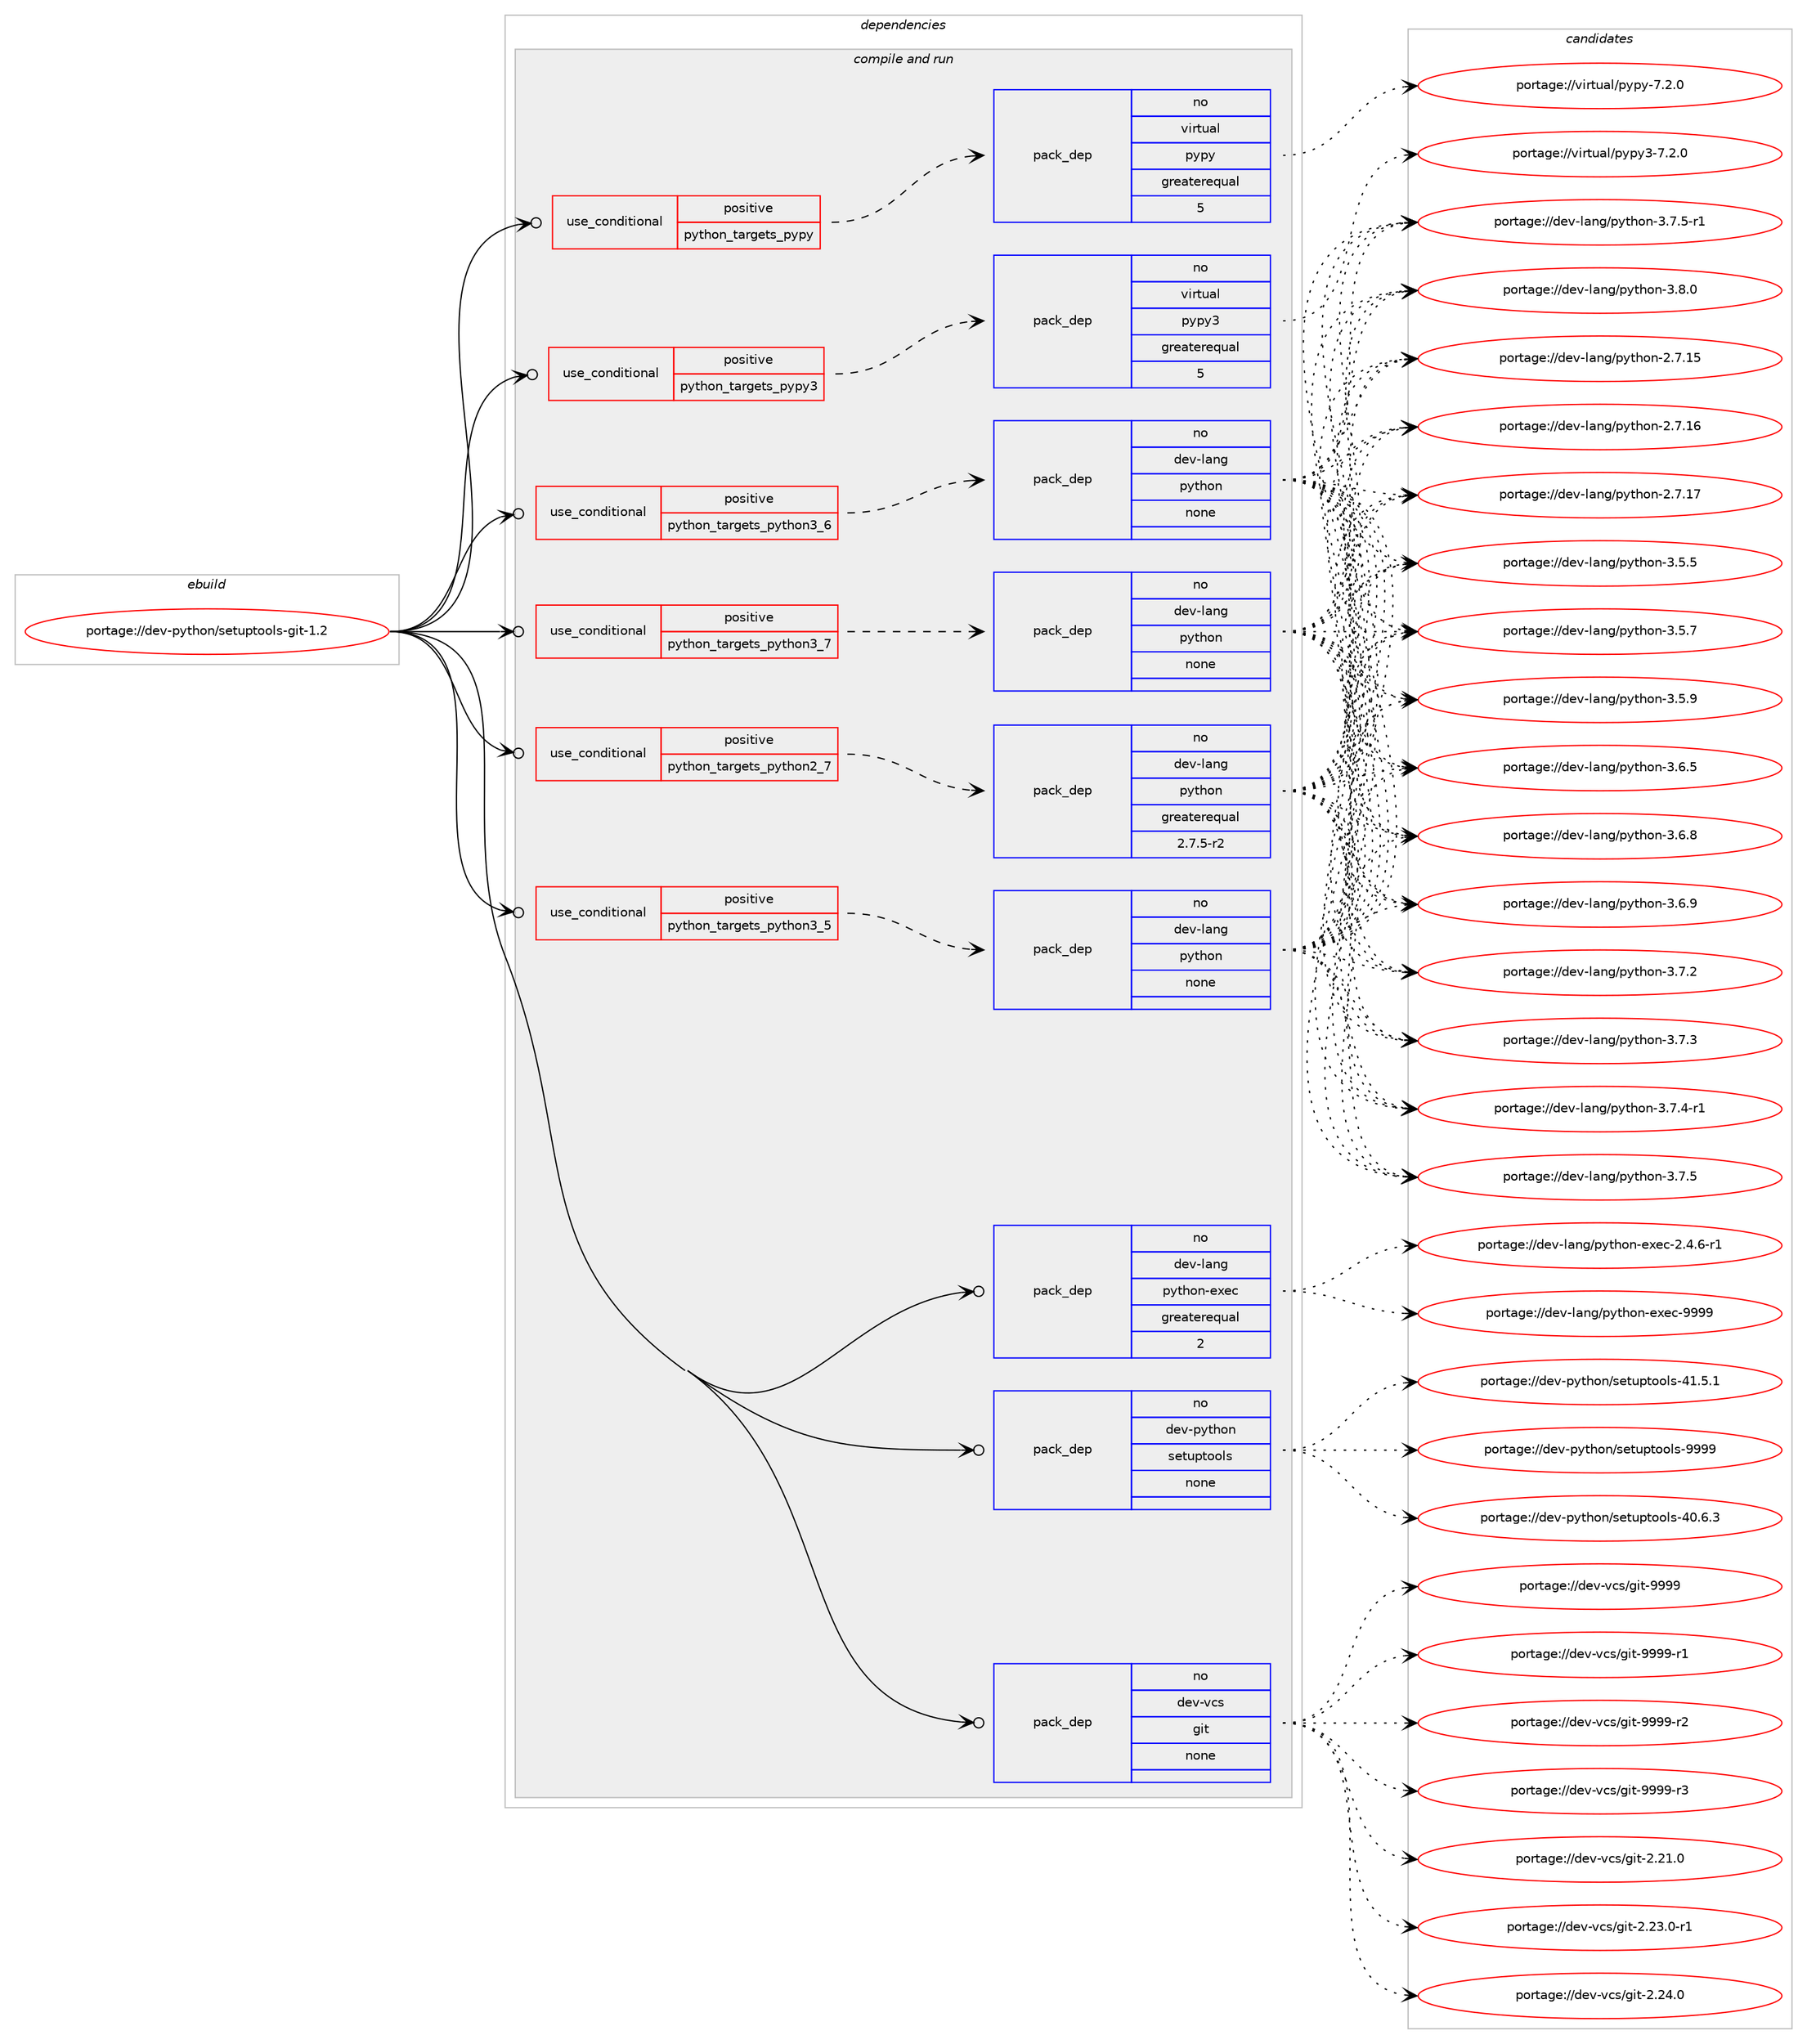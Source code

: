 digraph prolog {

# *************
# Graph options
# *************

newrank=true;
concentrate=true;
compound=true;
graph [rankdir=LR,fontname=Helvetica,fontsize=10,ranksep=1.5];#, ranksep=2.5, nodesep=0.2];
edge  [arrowhead=vee];
node  [fontname=Helvetica,fontsize=10];

# **********
# The ebuild
# **********

subgraph cluster_leftcol {
color=gray;
rank=same;
label=<<i>ebuild</i>>;
id [label="portage://dev-python/setuptools-git-1.2", color=red, width=4, href="../dev-python/setuptools-git-1.2.svg"];
}

# ****************
# The dependencies
# ****************

subgraph cluster_midcol {
color=gray;
label=<<i>dependencies</i>>;
subgraph cluster_compile {
fillcolor="#eeeeee";
style=filled;
label=<<i>compile</i>>;
}
subgraph cluster_compileandrun {
fillcolor="#eeeeee";
style=filled;
label=<<i>compile and run</i>>;
subgraph cond38565 {
dependency172020 [label=<<TABLE BORDER="0" CELLBORDER="1" CELLSPACING="0" CELLPADDING="4"><TR><TD ROWSPAN="3" CELLPADDING="10">use_conditional</TD></TR><TR><TD>positive</TD></TR><TR><TD>python_targets_pypy</TD></TR></TABLE>>, shape=none, color=red];
subgraph pack130052 {
dependency172021 [label=<<TABLE BORDER="0" CELLBORDER="1" CELLSPACING="0" CELLPADDING="4" WIDTH="220"><TR><TD ROWSPAN="6" CELLPADDING="30">pack_dep</TD></TR><TR><TD WIDTH="110">no</TD></TR><TR><TD>virtual</TD></TR><TR><TD>pypy</TD></TR><TR><TD>greaterequal</TD></TR><TR><TD>5</TD></TR></TABLE>>, shape=none, color=blue];
}
dependency172020:e -> dependency172021:w [weight=20,style="dashed",arrowhead="vee"];
}
id:e -> dependency172020:w [weight=20,style="solid",arrowhead="odotvee"];
subgraph cond38566 {
dependency172022 [label=<<TABLE BORDER="0" CELLBORDER="1" CELLSPACING="0" CELLPADDING="4"><TR><TD ROWSPAN="3" CELLPADDING="10">use_conditional</TD></TR><TR><TD>positive</TD></TR><TR><TD>python_targets_pypy3</TD></TR></TABLE>>, shape=none, color=red];
subgraph pack130053 {
dependency172023 [label=<<TABLE BORDER="0" CELLBORDER="1" CELLSPACING="0" CELLPADDING="4" WIDTH="220"><TR><TD ROWSPAN="6" CELLPADDING="30">pack_dep</TD></TR><TR><TD WIDTH="110">no</TD></TR><TR><TD>virtual</TD></TR><TR><TD>pypy3</TD></TR><TR><TD>greaterequal</TD></TR><TR><TD>5</TD></TR></TABLE>>, shape=none, color=blue];
}
dependency172022:e -> dependency172023:w [weight=20,style="dashed",arrowhead="vee"];
}
id:e -> dependency172022:w [weight=20,style="solid",arrowhead="odotvee"];
subgraph cond38567 {
dependency172024 [label=<<TABLE BORDER="0" CELLBORDER="1" CELLSPACING="0" CELLPADDING="4"><TR><TD ROWSPAN="3" CELLPADDING="10">use_conditional</TD></TR><TR><TD>positive</TD></TR><TR><TD>python_targets_python2_7</TD></TR></TABLE>>, shape=none, color=red];
subgraph pack130054 {
dependency172025 [label=<<TABLE BORDER="0" CELLBORDER="1" CELLSPACING="0" CELLPADDING="4" WIDTH="220"><TR><TD ROWSPAN="6" CELLPADDING="30">pack_dep</TD></TR><TR><TD WIDTH="110">no</TD></TR><TR><TD>dev-lang</TD></TR><TR><TD>python</TD></TR><TR><TD>greaterequal</TD></TR><TR><TD>2.7.5-r2</TD></TR></TABLE>>, shape=none, color=blue];
}
dependency172024:e -> dependency172025:w [weight=20,style="dashed",arrowhead="vee"];
}
id:e -> dependency172024:w [weight=20,style="solid",arrowhead="odotvee"];
subgraph cond38568 {
dependency172026 [label=<<TABLE BORDER="0" CELLBORDER="1" CELLSPACING="0" CELLPADDING="4"><TR><TD ROWSPAN="3" CELLPADDING="10">use_conditional</TD></TR><TR><TD>positive</TD></TR><TR><TD>python_targets_python3_5</TD></TR></TABLE>>, shape=none, color=red];
subgraph pack130055 {
dependency172027 [label=<<TABLE BORDER="0" CELLBORDER="1" CELLSPACING="0" CELLPADDING="4" WIDTH="220"><TR><TD ROWSPAN="6" CELLPADDING="30">pack_dep</TD></TR><TR><TD WIDTH="110">no</TD></TR><TR><TD>dev-lang</TD></TR><TR><TD>python</TD></TR><TR><TD>none</TD></TR><TR><TD></TD></TR></TABLE>>, shape=none, color=blue];
}
dependency172026:e -> dependency172027:w [weight=20,style="dashed",arrowhead="vee"];
}
id:e -> dependency172026:w [weight=20,style="solid",arrowhead="odotvee"];
subgraph cond38569 {
dependency172028 [label=<<TABLE BORDER="0" CELLBORDER="1" CELLSPACING="0" CELLPADDING="4"><TR><TD ROWSPAN="3" CELLPADDING="10">use_conditional</TD></TR><TR><TD>positive</TD></TR><TR><TD>python_targets_python3_6</TD></TR></TABLE>>, shape=none, color=red];
subgraph pack130056 {
dependency172029 [label=<<TABLE BORDER="0" CELLBORDER="1" CELLSPACING="0" CELLPADDING="4" WIDTH="220"><TR><TD ROWSPAN="6" CELLPADDING="30">pack_dep</TD></TR><TR><TD WIDTH="110">no</TD></TR><TR><TD>dev-lang</TD></TR><TR><TD>python</TD></TR><TR><TD>none</TD></TR><TR><TD></TD></TR></TABLE>>, shape=none, color=blue];
}
dependency172028:e -> dependency172029:w [weight=20,style="dashed",arrowhead="vee"];
}
id:e -> dependency172028:w [weight=20,style="solid",arrowhead="odotvee"];
subgraph cond38570 {
dependency172030 [label=<<TABLE BORDER="0" CELLBORDER="1" CELLSPACING="0" CELLPADDING="4"><TR><TD ROWSPAN="3" CELLPADDING="10">use_conditional</TD></TR><TR><TD>positive</TD></TR><TR><TD>python_targets_python3_7</TD></TR></TABLE>>, shape=none, color=red];
subgraph pack130057 {
dependency172031 [label=<<TABLE BORDER="0" CELLBORDER="1" CELLSPACING="0" CELLPADDING="4" WIDTH="220"><TR><TD ROWSPAN="6" CELLPADDING="30">pack_dep</TD></TR><TR><TD WIDTH="110">no</TD></TR><TR><TD>dev-lang</TD></TR><TR><TD>python</TD></TR><TR><TD>none</TD></TR><TR><TD></TD></TR></TABLE>>, shape=none, color=blue];
}
dependency172030:e -> dependency172031:w [weight=20,style="dashed",arrowhead="vee"];
}
id:e -> dependency172030:w [weight=20,style="solid",arrowhead="odotvee"];
subgraph pack130058 {
dependency172032 [label=<<TABLE BORDER="0" CELLBORDER="1" CELLSPACING="0" CELLPADDING="4" WIDTH="220"><TR><TD ROWSPAN="6" CELLPADDING="30">pack_dep</TD></TR><TR><TD WIDTH="110">no</TD></TR><TR><TD>dev-lang</TD></TR><TR><TD>python-exec</TD></TR><TR><TD>greaterequal</TD></TR><TR><TD>2</TD></TR></TABLE>>, shape=none, color=blue];
}
id:e -> dependency172032:w [weight=20,style="solid",arrowhead="odotvee"];
subgraph pack130059 {
dependency172033 [label=<<TABLE BORDER="0" CELLBORDER="1" CELLSPACING="0" CELLPADDING="4" WIDTH="220"><TR><TD ROWSPAN="6" CELLPADDING="30">pack_dep</TD></TR><TR><TD WIDTH="110">no</TD></TR><TR><TD>dev-python</TD></TR><TR><TD>setuptools</TD></TR><TR><TD>none</TD></TR><TR><TD></TD></TR></TABLE>>, shape=none, color=blue];
}
id:e -> dependency172033:w [weight=20,style="solid",arrowhead="odotvee"];
subgraph pack130060 {
dependency172034 [label=<<TABLE BORDER="0" CELLBORDER="1" CELLSPACING="0" CELLPADDING="4" WIDTH="220"><TR><TD ROWSPAN="6" CELLPADDING="30">pack_dep</TD></TR><TR><TD WIDTH="110">no</TD></TR><TR><TD>dev-vcs</TD></TR><TR><TD>git</TD></TR><TR><TD>none</TD></TR><TR><TD></TD></TR></TABLE>>, shape=none, color=blue];
}
id:e -> dependency172034:w [weight=20,style="solid",arrowhead="odotvee"];
}
subgraph cluster_run {
fillcolor="#eeeeee";
style=filled;
label=<<i>run</i>>;
}
}

# **************
# The candidates
# **************

subgraph cluster_choices {
rank=same;
color=gray;
label=<<i>candidates</i>>;

subgraph choice130052 {
color=black;
nodesep=1;
choiceportage1181051141161179710847112121112121455546504648 [label="portage://virtual/pypy-7.2.0", color=red, width=4,href="../virtual/pypy-7.2.0.svg"];
dependency172021:e -> choiceportage1181051141161179710847112121112121455546504648:w [style=dotted,weight="100"];
}
subgraph choice130053 {
color=black;
nodesep=1;
choiceportage118105114116117971084711212111212151455546504648 [label="portage://virtual/pypy3-7.2.0", color=red, width=4,href="../virtual/pypy3-7.2.0.svg"];
dependency172023:e -> choiceportage118105114116117971084711212111212151455546504648:w [style=dotted,weight="100"];
}
subgraph choice130054 {
color=black;
nodesep=1;
choiceportage10010111845108971101034711212111610411111045504655464953 [label="portage://dev-lang/python-2.7.15", color=red, width=4,href="../dev-lang/python-2.7.15.svg"];
choiceportage10010111845108971101034711212111610411111045504655464954 [label="portage://dev-lang/python-2.7.16", color=red, width=4,href="../dev-lang/python-2.7.16.svg"];
choiceportage10010111845108971101034711212111610411111045504655464955 [label="portage://dev-lang/python-2.7.17", color=red, width=4,href="../dev-lang/python-2.7.17.svg"];
choiceportage100101118451089711010347112121116104111110455146534653 [label="portage://dev-lang/python-3.5.5", color=red, width=4,href="../dev-lang/python-3.5.5.svg"];
choiceportage100101118451089711010347112121116104111110455146534655 [label="portage://dev-lang/python-3.5.7", color=red, width=4,href="../dev-lang/python-3.5.7.svg"];
choiceportage100101118451089711010347112121116104111110455146534657 [label="portage://dev-lang/python-3.5.9", color=red, width=4,href="../dev-lang/python-3.5.9.svg"];
choiceportage100101118451089711010347112121116104111110455146544653 [label="portage://dev-lang/python-3.6.5", color=red, width=4,href="../dev-lang/python-3.6.5.svg"];
choiceportage100101118451089711010347112121116104111110455146544656 [label="portage://dev-lang/python-3.6.8", color=red, width=4,href="../dev-lang/python-3.6.8.svg"];
choiceportage100101118451089711010347112121116104111110455146544657 [label="portage://dev-lang/python-3.6.9", color=red, width=4,href="../dev-lang/python-3.6.9.svg"];
choiceportage100101118451089711010347112121116104111110455146554650 [label="portage://dev-lang/python-3.7.2", color=red, width=4,href="../dev-lang/python-3.7.2.svg"];
choiceportage100101118451089711010347112121116104111110455146554651 [label="portage://dev-lang/python-3.7.3", color=red, width=4,href="../dev-lang/python-3.7.3.svg"];
choiceportage1001011184510897110103471121211161041111104551465546524511449 [label="portage://dev-lang/python-3.7.4-r1", color=red, width=4,href="../dev-lang/python-3.7.4-r1.svg"];
choiceportage100101118451089711010347112121116104111110455146554653 [label="portage://dev-lang/python-3.7.5", color=red, width=4,href="../dev-lang/python-3.7.5.svg"];
choiceportage1001011184510897110103471121211161041111104551465546534511449 [label="portage://dev-lang/python-3.7.5-r1", color=red, width=4,href="../dev-lang/python-3.7.5-r1.svg"];
choiceportage100101118451089711010347112121116104111110455146564648 [label="portage://dev-lang/python-3.8.0", color=red, width=4,href="../dev-lang/python-3.8.0.svg"];
dependency172025:e -> choiceportage10010111845108971101034711212111610411111045504655464953:w [style=dotted,weight="100"];
dependency172025:e -> choiceportage10010111845108971101034711212111610411111045504655464954:w [style=dotted,weight="100"];
dependency172025:e -> choiceportage10010111845108971101034711212111610411111045504655464955:w [style=dotted,weight="100"];
dependency172025:e -> choiceportage100101118451089711010347112121116104111110455146534653:w [style=dotted,weight="100"];
dependency172025:e -> choiceportage100101118451089711010347112121116104111110455146534655:w [style=dotted,weight="100"];
dependency172025:e -> choiceportage100101118451089711010347112121116104111110455146534657:w [style=dotted,weight="100"];
dependency172025:e -> choiceportage100101118451089711010347112121116104111110455146544653:w [style=dotted,weight="100"];
dependency172025:e -> choiceportage100101118451089711010347112121116104111110455146544656:w [style=dotted,weight="100"];
dependency172025:e -> choiceportage100101118451089711010347112121116104111110455146544657:w [style=dotted,weight="100"];
dependency172025:e -> choiceportage100101118451089711010347112121116104111110455146554650:w [style=dotted,weight="100"];
dependency172025:e -> choiceportage100101118451089711010347112121116104111110455146554651:w [style=dotted,weight="100"];
dependency172025:e -> choiceportage1001011184510897110103471121211161041111104551465546524511449:w [style=dotted,weight="100"];
dependency172025:e -> choiceportage100101118451089711010347112121116104111110455146554653:w [style=dotted,weight="100"];
dependency172025:e -> choiceportage1001011184510897110103471121211161041111104551465546534511449:w [style=dotted,weight="100"];
dependency172025:e -> choiceportage100101118451089711010347112121116104111110455146564648:w [style=dotted,weight="100"];
}
subgraph choice130055 {
color=black;
nodesep=1;
choiceportage10010111845108971101034711212111610411111045504655464953 [label="portage://dev-lang/python-2.7.15", color=red, width=4,href="../dev-lang/python-2.7.15.svg"];
choiceportage10010111845108971101034711212111610411111045504655464954 [label="portage://dev-lang/python-2.7.16", color=red, width=4,href="../dev-lang/python-2.7.16.svg"];
choiceportage10010111845108971101034711212111610411111045504655464955 [label="portage://dev-lang/python-2.7.17", color=red, width=4,href="../dev-lang/python-2.7.17.svg"];
choiceportage100101118451089711010347112121116104111110455146534653 [label="portage://dev-lang/python-3.5.5", color=red, width=4,href="../dev-lang/python-3.5.5.svg"];
choiceportage100101118451089711010347112121116104111110455146534655 [label="portage://dev-lang/python-3.5.7", color=red, width=4,href="../dev-lang/python-3.5.7.svg"];
choiceportage100101118451089711010347112121116104111110455146534657 [label="portage://dev-lang/python-3.5.9", color=red, width=4,href="../dev-lang/python-3.5.9.svg"];
choiceportage100101118451089711010347112121116104111110455146544653 [label="portage://dev-lang/python-3.6.5", color=red, width=4,href="../dev-lang/python-3.6.5.svg"];
choiceportage100101118451089711010347112121116104111110455146544656 [label="portage://dev-lang/python-3.6.8", color=red, width=4,href="../dev-lang/python-3.6.8.svg"];
choiceportage100101118451089711010347112121116104111110455146544657 [label="portage://dev-lang/python-3.6.9", color=red, width=4,href="../dev-lang/python-3.6.9.svg"];
choiceportage100101118451089711010347112121116104111110455146554650 [label="portage://dev-lang/python-3.7.2", color=red, width=4,href="../dev-lang/python-3.7.2.svg"];
choiceportage100101118451089711010347112121116104111110455146554651 [label="portage://dev-lang/python-3.7.3", color=red, width=4,href="../dev-lang/python-3.7.3.svg"];
choiceportage1001011184510897110103471121211161041111104551465546524511449 [label="portage://dev-lang/python-3.7.4-r1", color=red, width=4,href="../dev-lang/python-3.7.4-r1.svg"];
choiceportage100101118451089711010347112121116104111110455146554653 [label="portage://dev-lang/python-3.7.5", color=red, width=4,href="../dev-lang/python-3.7.5.svg"];
choiceportage1001011184510897110103471121211161041111104551465546534511449 [label="portage://dev-lang/python-3.7.5-r1", color=red, width=4,href="../dev-lang/python-3.7.5-r1.svg"];
choiceportage100101118451089711010347112121116104111110455146564648 [label="portage://dev-lang/python-3.8.0", color=red, width=4,href="../dev-lang/python-3.8.0.svg"];
dependency172027:e -> choiceportage10010111845108971101034711212111610411111045504655464953:w [style=dotted,weight="100"];
dependency172027:e -> choiceportage10010111845108971101034711212111610411111045504655464954:w [style=dotted,weight="100"];
dependency172027:e -> choiceportage10010111845108971101034711212111610411111045504655464955:w [style=dotted,weight="100"];
dependency172027:e -> choiceportage100101118451089711010347112121116104111110455146534653:w [style=dotted,weight="100"];
dependency172027:e -> choiceportage100101118451089711010347112121116104111110455146534655:w [style=dotted,weight="100"];
dependency172027:e -> choiceportage100101118451089711010347112121116104111110455146534657:w [style=dotted,weight="100"];
dependency172027:e -> choiceportage100101118451089711010347112121116104111110455146544653:w [style=dotted,weight="100"];
dependency172027:e -> choiceportage100101118451089711010347112121116104111110455146544656:w [style=dotted,weight="100"];
dependency172027:e -> choiceportage100101118451089711010347112121116104111110455146544657:w [style=dotted,weight="100"];
dependency172027:e -> choiceportage100101118451089711010347112121116104111110455146554650:w [style=dotted,weight="100"];
dependency172027:e -> choiceportage100101118451089711010347112121116104111110455146554651:w [style=dotted,weight="100"];
dependency172027:e -> choiceportage1001011184510897110103471121211161041111104551465546524511449:w [style=dotted,weight="100"];
dependency172027:e -> choiceportage100101118451089711010347112121116104111110455146554653:w [style=dotted,weight="100"];
dependency172027:e -> choiceportage1001011184510897110103471121211161041111104551465546534511449:w [style=dotted,weight="100"];
dependency172027:e -> choiceportage100101118451089711010347112121116104111110455146564648:w [style=dotted,weight="100"];
}
subgraph choice130056 {
color=black;
nodesep=1;
choiceportage10010111845108971101034711212111610411111045504655464953 [label="portage://dev-lang/python-2.7.15", color=red, width=4,href="../dev-lang/python-2.7.15.svg"];
choiceportage10010111845108971101034711212111610411111045504655464954 [label="portage://dev-lang/python-2.7.16", color=red, width=4,href="../dev-lang/python-2.7.16.svg"];
choiceportage10010111845108971101034711212111610411111045504655464955 [label="portage://dev-lang/python-2.7.17", color=red, width=4,href="../dev-lang/python-2.7.17.svg"];
choiceportage100101118451089711010347112121116104111110455146534653 [label="portage://dev-lang/python-3.5.5", color=red, width=4,href="../dev-lang/python-3.5.5.svg"];
choiceportage100101118451089711010347112121116104111110455146534655 [label="portage://dev-lang/python-3.5.7", color=red, width=4,href="../dev-lang/python-3.5.7.svg"];
choiceportage100101118451089711010347112121116104111110455146534657 [label="portage://dev-lang/python-3.5.9", color=red, width=4,href="../dev-lang/python-3.5.9.svg"];
choiceportage100101118451089711010347112121116104111110455146544653 [label="portage://dev-lang/python-3.6.5", color=red, width=4,href="../dev-lang/python-3.6.5.svg"];
choiceportage100101118451089711010347112121116104111110455146544656 [label="portage://dev-lang/python-3.6.8", color=red, width=4,href="../dev-lang/python-3.6.8.svg"];
choiceportage100101118451089711010347112121116104111110455146544657 [label="portage://dev-lang/python-3.6.9", color=red, width=4,href="../dev-lang/python-3.6.9.svg"];
choiceportage100101118451089711010347112121116104111110455146554650 [label="portage://dev-lang/python-3.7.2", color=red, width=4,href="../dev-lang/python-3.7.2.svg"];
choiceportage100101118451089711010347112121116104111110455146554651 [label="portage://dev-lang/python-3.7.3", color=red, width=4,href="../dev-lang/python-3.7.3.svg"];
choiceportage1001011184510897110103471121211161041111104551465546524511449 [label="portage://dev-lang/python-3.7.4-r1", color=red, width=4,href="../dev-lang/python-3.7.4-r1.svg"];
choiceportage100101118451089711010347112121116104111110455146554653 [label="portage://dev-lang/python-3.7.5", color=red, width=4,href="../dev-lang/python-3.7.5.svg"];
choiceportage1001011184510897110103471121211161041111104551465546534511449 [label="portage://dev-lang/python-3.7.5-r1", color=red, width=4,href="../dev-lang/python-3.7.5-r1.svg"];
choiceportage100101118451089711010347112121116104111110455146564648 [label="portage://dev-lang/python-3.8.0", color=red, width=4,href="../dev-lang/python-3.8.0.svg"];
dependency172029:e -> choiceportage10010111845108971101034711212111610411111045504655464953:w [style=dotted,weight="100"];
dependency172029:e -> choiceportage10010111845108971101034711212111610411111045504655464954:w [style=dotted,weight="100"];
dependency172029:e -> choiceportage10010111845108971101034711212111610411111045504655464955:w [style=dotted,weight="100"];
dependency172029:e -> choiceportage100101118451089711010347112121116104111110455146534653:w [style=dotted,weight="100"];
dependency172029:e -> choiceportage100101118451089711010347112121116104111110455146534655:w [style=dotted,weight="100"];
dependency172029:e -> choiceportage100101118451089711010347112121116104111110455146534657:w [style=dotted,weight="100"];
dependency172029:e -> choiceportage100101118451089711010347112121116104111110455146544653:w [style=dotted,weight="100"];
dependency172029:e -> choiceportage100101118451089711010347112121116104111110455146544656:w [style=dotted,weight="100"];
dependency172029:e -> choiceportage100101118451089711010347112121116104111110455146544657:w [style=dotted,weight="100"];
dependency172029:e -> choiceportage100101118451089711010347112121116104111110455146554650:w [style=dotted,weight="100"];
dependency172029:e -> choiceportage100101118451089711010347112121116104111110455146554651:w [style=dotted,weight="100"];
dependency172029:e -> choiceportage1001011184510897110103471121211161041111104551465546524511449:w [style=dotted,weight="100"];
dependency172029:e -> choiceportage100101118451089711010347112121116104111110455146554653:w [style=dotted,weight="100"];
dependency172029:e -> choiceportage1001011184510897110103471121211161041111104551465546534511449:w [style=dotted,weight="100"];
dependency172029:e -> choiceportage100101118451089711010347112121116104111110455146564648:w [style=dotted,weight="100"];
}
subgraph choice130057 {
color=black;
nodesep=1;
choiceportage10010111845108971101034711212111610411111045504655464953 [label="portage://dev-lang/python-2.7.15", color=red, width=4,href="../dev-lang/python-2.7.15.svg"];
choiceportage10010111845108971101034711212111610411111045504655464954 [label="portage://dev-lang/python-2.7.16", color=red, width=4,href="../dev-lang/python-2.7.16.svg"];
choiceportage10010111845108971101034711212111610411111045504655464955 [label="portage://dev-lang/python-2.7.17", color=red, width=4,href="../dev-lang/python-2.7.17.svg"];
choiceportage100101118451089711010347112121116104111110455146534653 [label="portage://dev-lang/python-3.5.5", color=red, width=4,href="../dev-lang/python-3.5.5.svg"];
choiceportage100101118451089711010347112121116104111110455146534655 [label="portage://dev-lang/python-3.5.7", color=red, width=4,href="../dev-lang/python-3.5.7.svg"];
choiceportage100101118451089711010347112121116104111110455146534657 [label="portage://dev-lang/python-3.5.9", color=red, width=4,href="../dev-lang/python-3.5.9.svg"];
choiceportage100101118451089711010347112121116104111110455146544653 [label="portage://dev-lang/python-3.6.5", color=red, width=4,href="../dev-lang/python-3.6.5.svg"];
choiceportage100101118451089711010347112121116104111110455146544656 [label="portage://dev-lang/python-3.6.8", color=red, width=4,href="../dev-lang/python-3.6.8.svg"];
choiceportage100101118451089711010347112121116104111110455146544657 [label="portage://dev-lang/python-3.6.9", color=red, width=4,href="../dev-lang/python-3.6.9.svg"];
choiceportage100101118451089711010347112121116104111110455146554650 [label="portage://dev-lang/python-3.7.2", color=red, width=4,href="../dev-lang/python-3.7.2.svg"];
choiceportage100101118451089711010347112121116104111110455146554651 [label="portage://dev-lang/python-3.7.3", color=red, width=4,href="../dev-lang/python-3.7.3.svg"];
choiceportage1001011184510897110103471121211161041111104551465546524511449 [label="portage://dev-lang/python-3.7.4-r1", color=red, width=4,href="../dev-lang/python-3.7.4-r1.svg"];
choiceportage100101118451089711010347112121116104111110455146554653 [label="portage://dev-lang/python-3.7.5", color=red, width=4,href="../dev-lang/python-3.7.5.svg"];
choiceportage1001011184510897110103471121211161041111104551465546534511449 [label="portage://dev-lang/python-3.7.5-r1", color=red, width=4,href="../dev-lang/python-3.7.5-r1.svg"];
choiceportage100101118451089711010347112121116104111110455146564648 [label="portage://dev-lang/python-3.8.0", color=red, width=4,href="../dev-lang/python-3.8.0.svg"];
dependency172031:e -> choiceportage10010111845108971101034711212111610411111045504655464953:w [style=dotted,weight="100"];
dependency172031:e -> choiceportage10010111845108971101034711212111610411111045504655464954:w [style=dotted,weight="100"];
dependency172031:e -> choiceportage10010111845108971101034711212111610411111045504655464955:w [style=dotted,weight="100"];
dependency172031:e -> choiceportage100101118451089711010347112121116104111110455146534653:w [style=dotted,weight="100"];
dependency172031:e -> choiceportage100101118451089711010347112121116104111110455146534655:w [style=dotted,weight="100"];
dependency172031:e -> choiceportage100101118451089711010347112121116104111110455146534657:w [style=dotted,weight="100"];
dependency172031:e -> choiceportage100101118451089711010347112121116104111110455146544653:w [style=dotted,weight="100"];
dependency172031:e -> choiceportage100101118451089711010347112121116104111110455146544656:w [style=dotted,weight="100"];
dependency172031:e -> choiceportage100101118451089711010347112121116104111110455146544657:w [style=dotted,weight="100"];
dependency172031:e -> choiceportage100101118451089711010347112121116104111110455146554650:w [style=dotted,weight="100"];
dependency172031:e -> choiceportage100101118451089711010347112121116104111110455146554651:w [style=dotted,weight="100"];
dependency172031:e -> choiceportage1001011184510897110103471121211161041111104551465546524511449:w [style=dotted,weight="100"];
dependency172031:e -> choiceportage100101118451089711010347112121116104111110455146554653:w [style=dotted,weight="100"];
dependency172031:e -> choiceportage1001011184510897110103471121211161041111104551465546534511449:w [style=dotted,weight="100"];
dependency172031:e -> choiceportage100101118451089711010347112121116104111110455146564648:w [style=dotted,weight="100"];
}
subgraph choice130058 {
color=black;
nodesep=1;
choiceportage10010111845108971101034711212111610411111045101120101994550465246544511449 [label="portage://dev-lang/python-exec-2.4.6-r1", color=red, width=4,href="../dev-lang/python-exec-2.4.6-r1.svg"];
choiceportage10010111845108971101034711212111610411111045101120101994557575757 [label="portage://dev-lang/python-exec-9999", color=red, width=4,href="../dev-lang/python-exec-9999.svg"];
dependency172032:e -> choiceportage10010111845108971101034711212111610411111045101120101994550465246544511449:w [style=dotted,weight="100"];
dependency172032:e -> choiceportage10010111845108971101034711212111610411111045101120101994557575757:w [style=dotted,weight="100"];
}
subgraph choice130059 {
color=black;
nodesep=1;
choiceportage100101118451121211161041111104711510111611711211611111110811545524846544651 [label="portage://dev-python/setuptools-40.6.3", color=red, width=4,href="../dev-python/setuptools-40.6.3.svg"];
choiceportage100101118451121211161041111104711510111611711211611111110811545524946534649 [label="portage://dev-python/setuptools-41.5.1", color=red, width=4,href="../dev-python/setuptools-41.5.1.svg"];
choiceportage10010111845112121116104111110471151011161171121161111111081154557575757 [label="portage://dev-python/setuptools-9999", color=red, width=4,href="../dev-python/setuptools-9999.svg"];
dependency172033:e -> choiceportage100101118451121211161041111104711510111611711211611111110811545524846544651:w [style=dotted,weight="100"];
dependency172033:e -> choiceportage100101118451121211161041111104711510111611711211611111110811545524946534649:w [style=dotted,weight="100"];
dependency172033:e -> choiceportage10010111845112121116104111110471151011161171121161111111081154557575757:w [style=dotted,weight="100"];
}
subgraph choice130060 {
color=black;
nodesep=1;
choiceportage10010111845118991154710310511645504650494648 [label="portage://dev-vcs/git-2.21.0", color=red, width=4,href="../dev-vcs/git-2.21.0.svg"];
choiceportage100101118451189911547103105116455046505146484511449 [label="portage://dev-vcs/git-2.23.0-r1", color=red, width=4,href="../dev-vcs/git-2.23.0-r1.svg"];
choiceportage10010111845118991154710310511645504650524648 [label="portage://dev-vcs/git-2.24.0", color=red, width=4,href="../dev-vcs/git-2.24.0.svg"];
choiceportage1001011184511899115471031051164557575757 [label="portage://dev-vcs/git-9999", color=red, width=4,href="../dev-vcs/git-9999.svg"];
choiceportage10010111845118991154710310511645575757574511449 [label="portage://dev-vcs/git-9999-r1", color=red, width=4,href="../dev-vcs/git-9999-r1.svg"];
choiceportage10010111845118991154710310511645575757574511450 [label="portage://dev-vcs/git-9999-r2", color=red, width=4,href="../dev-vcs/git-9999-r2.svg"];
choiceportage10010111845118991154710310511645575757574511451 [label="portage://dev-vcs/git-9999-r3", color=red, width=4,href="../dev-vcs/git-9999-r3.svg"];
dependency172034:e -> choiceportage10010111845118991154710310511645504650494648:w [style=dotted,weight="100"];
dependency172034:e -> choiceportage100101118451189911547103105116455046505146484511449:w [style=dotted,weight="100"];
dependency172034:e -> choiceportage10010111845118991154710310511645504650524648:w [style=dotted,weight="100"];
dependency172034:e -> choiceportage1001011184511899115471031051164557575757:w [style=dotted,weight="100"];
dependency172034:e -> choiceportage10010111845118991154710310511645575757574511449:w [style=dotted,weight="100"];
dependency172034:e -> choiceportage10010111845118991154710310511645575757574511450:w [style=dotted,weight="100"];
dependency172034:e -> choiceportage10010111845118991154710310511645575757574511451:w [style=dotted,weight="100"];
}
}

}
